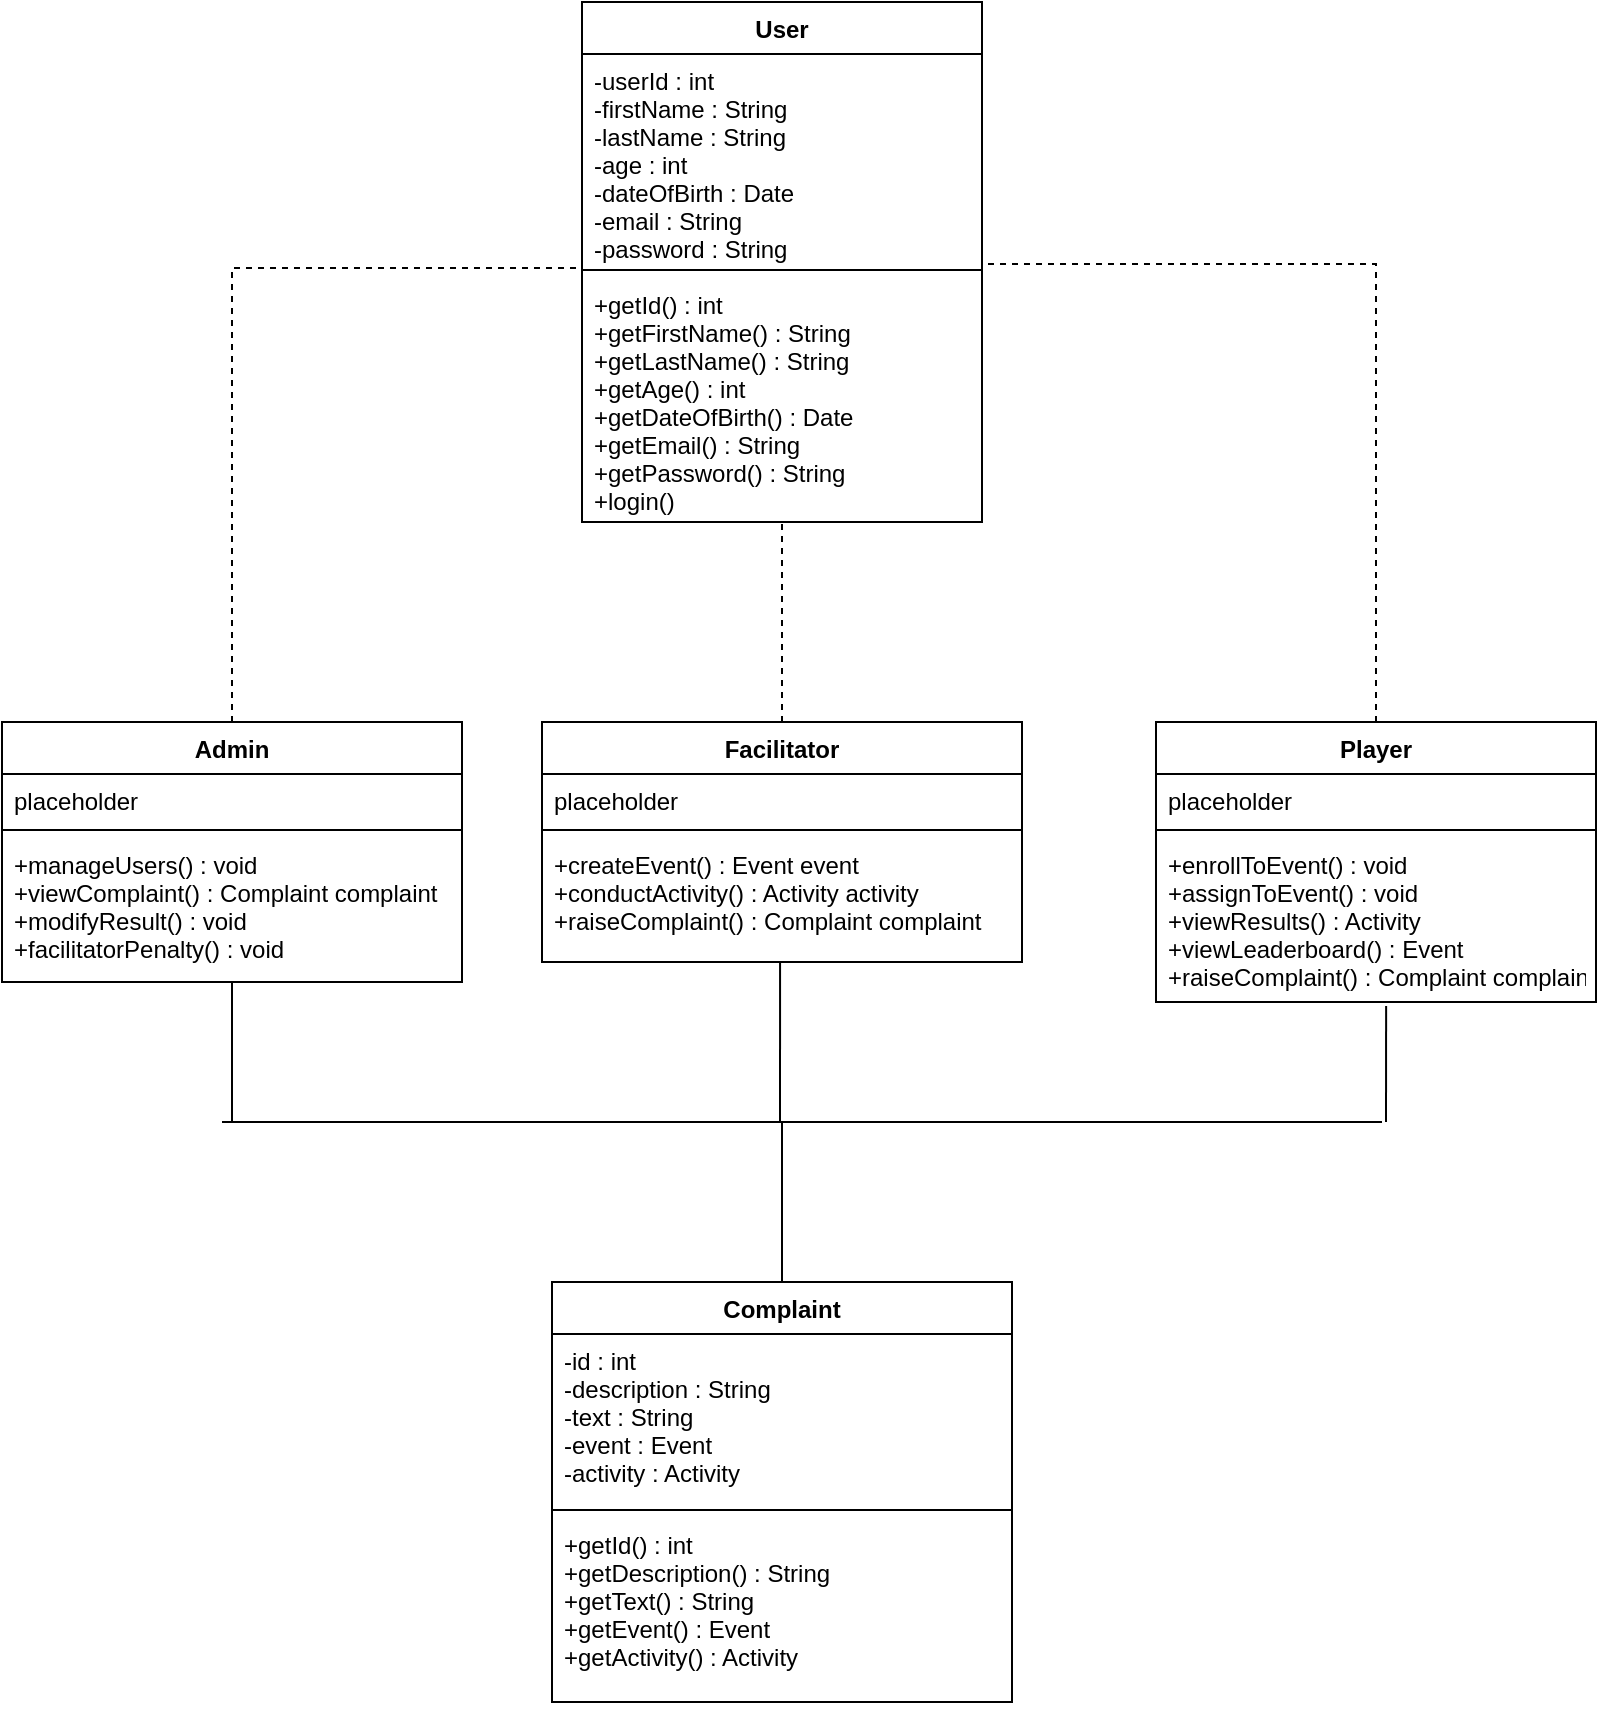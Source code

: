 <mxfile version="15.8.6" type="device"><diagram id="jP9I64eQ7YjozQJM0yK1" name="Page-1"><mxGraphModel dx="1422" dy="882" grid="1" gridSize="10" guides="1" tooltips="1" connect="1" arrows="1" fold="1" page="1" pageScale="1" pageWidth="827" pageHeight="1169" math="0" shadow="0"><root><mxCell id="0"/><mxCell id="1" parent="0"/><mxCell id="1lnAroFrO3C5pvODk25N-2" value="User" style="swimlane;fontStyle=1;align=center;verticalAlign=top;childLayout=stackLayout;horizontal=1;startSize=26;horizontalStack=0;resizeParent=1;resizeParentMax=0;resizeLast=0;collapsible=1;marginBottom=0;" vertex="1" parent="1"><mxGeometry x="320" y="80" width="200" height="260" as="geometry"><mxRectangle x="80" y="80" width="60" height="26" as="alternateBounds"/></mxGeometry></mxCell><mxCell id="1lnAroFrO3C5pvODk25N-3" value="-userId : int&#10;-firstName : String&#10;-lastName : String&#10;-age : int&#10;-dateOfBirth : Date&#10;-email : String&#10;-password : String" style="text;strokeColor=none;fillColor=none;align=left;verticalAlign=top;spacingLeft=4;spacingRight=4;overflow=hidden;rotatable=0;points=[[0,0.5],[1,0.5]];portConstraint=eastwest;" vertex="1" parent="1lnAroFrO3C5pvODk25N-2"><mxGeometry y="26" width="200" height="104" as="geometry"/></mxCell><mxCell id="1lnAroFrO3C5pvODk25N-4" value="" style="line;strokeWidth=1;fillColor=none;align=left;verticalAlign=middle;spacingTop=-1;spacingLeft=3;spacingRight=3;rotatable=0;labelPosition=right;points=[];portConstraint=eastwest;" vertex="1" parent="1lnAroFrO3C5pvODk25N-2"><mxGeometry y="130" width="200" height="8" as="geometry"/></mxCell><mxCell id="1lnAroFrO3C5pvODk25N-5" value="+getId() : int&#10;+getFirstName() : String&#10;+getLastName() : String&#10;+getAge() : int&#10;+getDateOfBirth() : Date&#10;+getEmail() : String&#10;+getPassword() : String&#10;+login()" style="text;strokeColor=none;fillColor=none;align=left;verticalAlign=top;spacingLeft=4;spacingRight=4;overflow=hidden;rotatable=0;points=[[0,0.5],[1,0.5]];portConstraint=eastwest;" vertex="1" parent="1lnAroFrO3C5pvODk25N-2"><mxGeometry y="138" width="200" height="122" as="geometry"/></mxCell><mxCell id="1lnAroFrO3C5pvODk25N-6" value="Admin" style="swimlane;fontStyle=1;align=center;verticalAlign=top;childLayout=stackLayout;horizontal=1;startSize=26;horizontalStack=0;resizeParent=1;resizeParentMax=0;resizeLast=0;collapsible=1;marginBottom=0;" vertex="1" parent="1"><mxGeometry x="30" y="440" width="230" height="130" as="geometry"><mxRectangle x="80" y="80" width="60" height="26" as="alternateBounds"/></mxGeometry></mxCell><mxCell id="1lnAroFrO3C5pvODk25N-7" value="placeholder" style="text;strokeColor=none;fillColor=none;align=left;verticalAlign=top;spacingLeft=4;spacingRight=4;overflow=hidden;rotatable=0;points=[[0,0.5],[1,0.5]];portConstraint=eastwest;" vertex="1" parent="1lnAroFrO3C5pvODk25N-6"><mxGeometry y="26" width="230" height="24" as="geometry"/></mxCell><mxCell id="1lnAroFrO3C5pvODk25N-8" value="" style="line;strokeWidth=1;fillColor=none;align=left;verticalAlign=middle;spacingTop=-1;spacingLeft=3;spacingRight=3;rotatable=0;labelPosition=right;points=[];portConstraint=eastwest;" vertex="1" parent="1lnAroFrO3C5pvODk25N-6"><mxGeometry y="50" width="230" height="8" as="geometry"/></mxCell><mxCell id="1lnAroFrO3C5pvODk25N-9" value="+manageUsers() : void&#10;+viewComplaint() : Complaint complaint&#10;+modifyResult() : void&#10;+facilitatorPenalty() : void" style="text;strokeColor=none;fillColor=none;align=left;verticalAlign=top;spacingLeft=4;spacingRight=4;overflow=hidden;rotatable=0;points=[[0,0.5],[1,0.5]];portConstraint=eastwest;" vertex="1" parent="1lnAroFrO3C5pvODk25N-6"><mxGeometry y="58" width="230" height="72" as="geometry"/></mxCell><mxCell id="1lnAroFrO3C5pvODk25N-12" value="Facilitator" style="swimlane;fontStyle=1;align=center;verticalAlign=top;childLayout=stackLayout;horizontal=1;startSize=26;horizontalStack=0;resizeParent=1;resizeParentMax=0;resizeLast=0;collapsible=1;marginBottom=0;" vertex="1" parent="1"><mxGeometry x="300" y="440" width="240" height="120" as="geometry"><mxRectangle x="80" y="80" width="60" height="26" as="alternateBounds"/></mxGeometry></mxCell><mxCell id="1lnAroFrO3C5pvODk25N-13" value="placeholder" style="text;strokeColor=none;fillColor=none;align=left;verticalAlign=top;spacingLeft=4;spacingRight=4;overflow=hidden;rotatable=0;points=[[0,0.5],[1,0.5]];portConstraint=eastwest;" vertex="1" parent="1lnAroFrO3C5pvODk25N-12"><mxGeometry y="26" width="240" height="24" as="geometry"/></mxCell><mxCell id="1lnAroFrO3C5pvODk25N-14" value="" style="line;strokeWidth=1;fillColor=none;align=left;verticalAlign=middle;spacingTop=-1;spacingLeft=3;spacingRight=3;rotatable=0;labelPosition=right;points=[];portConstraint=eastwest;" vertex="1" parent="1lnAroFrO3C5pvODk25N-12"><mxGeometry y="50" width="240" height="8" as="geometry"/></mxCell><mxCell id="1lnAroFrO3C5pvODk25N-15" value="+createEvent() : Event event&#10;+conductActivity() : Activity activity&#10;+raiseComplaint() : Complaint complaint" style="text;strokeColor=none;fillColor=none;align=left;verticalAlign=top;spacingLeft=4;spacingRight=4;overflow=hidden;rotatable=0;points=[[0,0.5],[1,0.5]];portConstraint=eastwest;" vertex="1" parent="1lnAroFrO3C5pvODk25N-12"><mxGeometry y="58" width="240" height="62" as="geometry"/></mxCell><mxCell id="1lnAroFrO3C5pvODk25N-19" value="Player" style="swimlane;fontStyle=1;align=center;verticalAlign=top;childLayout=stackLayout;horizontal=1;startSize=26;horizontalStack=0;resizeParent=1;resizeParentMax=0;resizeLast=0;collapsible=1;marginBottom=0;" vertex="1" parent="1"><mxGeometry x="607" y="440" width="220" height="140" as="geometry"><mxRectangle x="80" y="80" width="60" height="26" as="alternateBounds"/></mxGeometry></mxCell><mxCell id="1lnAroFrO3C5pvODk25N-20" value="placeholder" style="text;strokeColor=none;fillColor=none;align=left;verticalAlign=top;spacingLeft=4;spacingRight=4;overflow=hidden;rotatable=0;points=[[0,0.5],[1,0.5]];portConstraint=eastwest;" vertex="1" parent="1lnAroFrO3C5pvODk25N-19"><mxGeometry y="26" width="220" height="24" as="geometry"/></mxCell><mxCell id="1lnAroFrO3C5pvODk25N-21" value="" style="line;strokeWidth=1;fillColor=none;align=left;verticalAlign=middle;spacingTop=-1;spacingLeft=3;spacingRight=3;rotatable=0;labelPosition=right;points=[];portConstraint=eastwest;" vertex="1" parent="1lnAroFrO3C5pvODk25N-19"><mxGeometry y="50" width="220" height="8" as="geometry"/></mxCell><mxCell id="1lnAroFrO3C5pvODk25N-22" value="+enrollToEvent() : void&#10;+assignToEvent() : void&#10;+viewResults() : Activity&#10;+viewLeaderboard() : Event&#10;+raiseComplaint() : Complaint complaint" style="text;strokeColor=none;fillColor=none;align=left;verticalAlign=top;spacingLeft=4;spacingRight=4;overflow=hidden;rotatable=0;points=[[0,0.5],[1,0.5]];portConstraint=eastwest;" vertex="1" parent="1lnAroFrO3C5pvODk25N-19"><mxGeometry y="58" width="220" height="82" as="geometry"/></mxCell><mxCell id="1lnAroFrO3C5pvODk25N-24" value="" style="endArrow=none;dashed=1;html=1;rounded=0;entryX=1.01;entryY=1.01;entryDx=0;entryDy=0;entryPerimeter=0;exitX=0.5;exitY=0;exitDx=0;exitDy=0;" edge="1" parent="1" source="1lnAroFrO3C5pvODk25N-19" target="1lnAroFrO3C5pvODk25N-3"><mxGeometry width="50" height="50" relative="1" as="geometry"><mxPoint x="720" y="400" as="sourcePoint"/><mxPoint x="900" y="210" as="targetPoint"/><Array as="points"><mxPoint x="717" y="211"/></Array></mxGeometry></mxCell><mxCell id="1lnAroFrO3C5pvODk25N-25" value="" style="endArrow=none;dashed=1;html=1;rounded=0;entryX=-0.015;entryY=1.029;entryDx=0;entryDy=0;entryPerimeter=0;exitX=0.5;exitY=0;exitDx=0;exitDy=0;" edge="1" parent="1" source="1lnAroFrO3C5pvODk25N-6" target="1lnAroFrO3C5pvODk25N-3"><mxGeometry width="50" height="50" relative="1" as="geometry"><mxPoint x="170" y="300" as="sourcePoint"/><mxPoint x="440" y="450" as="targetPoint"/><Array as="points"><mxPoint x="145" y="213"/></Array></mxGeometry></mxCell><mxCell id="1lnAroFrO3C5pvODk25N-26" value="" style="endArrow=none;dashed=1;html=1;rounded=0;exitX=0.5;exitY=0;exitDx=0;exitDy=0;entryX=0.5;entryY=1;entryDx=0;entryDy=0;entryPerimeter=0;" edge="1" parent="1" source="1lnAroFrO3C5pvODk25N-12" target="1lnAroFrO3C5pvODk25N-5"><mxGeometry width="50" height="50" relative="1" as="geometry"><mxPoint x="390" y="500" as="sourcePoint"/><mxPoint x="420" y="360" as="targetPoint"/></mxGeometry></mxCell><mxCell id="1lnAroFrO3C5pvODk25N-27" value="Complaint" style="swimlane;fontStyle=1;align=center;verticalAlign=top;childLayout=stackLayout;horizontal=1;startSize=26;horizontalStack=0;resizeParent=1;resizeParentMax=0;resizeLast=0;collapsible=1;marginBottom=0;" vertex="1" parent="1"><mxGeometry x="305" y="720" width="230" height="210" as="geometry"><mxRectangle x="80" y="80" width="60" height="26" as="alternateBounds"/></mxGeometry></mxCell><mxCell id="1lnAroFrO3C5pvODk25N-28" value="-id : int&#10;-description : String&#10;-text : String&#10;-event : Event&#10;-activity : Activity" style="text;strokeColor=none;fillColor=none;align=left;verticalAlign=top;spacingLeft=4;spacingRight=4;overflow=hidden;rotatable=0;points=[[0,0.5],[1,0.5]];portConstraint=eastwest;" vertex="1" parent="1lnAroFrO3C5pvODk25N-27"><mxGeometry y="26" width="230" height="84" as="geometry"/></mxCell><mxCell id="1lnAroFrO3C5pvODk25N-29" value="" style="line;strokeWidth=1;fillColor=none;align=left;verticalAlign=middle;spacingTop=-1;spacingLeft=3;spacingRight=3;rotatable=0;labelPosition=right;points=[];portConstraint=eastwest;" vertex="1" parent="1lnAroFrO3C5pvODk25N-27"><mxGeometry y="110" width="230" height="8" as="geometry"/></mxCell><mxCell id="1lnAroFrO3C5pvODk25N-30" value="+getId() : int&#10;+getDescription() : String&#10;+getText() : String&#10;+getEvent() : Event&#10;+getActivity() : Activity" style="text;strokeColor=none;fillColor=none;align=left;verticalAlign=top;spacingLeft=4;spacingRight=4;overflow=hidden;rotatable=0;points=[[0,0.5],[1,0.5]];portConstraint=eastwest;" vertex="1" parent="1lnAroFrO3C5pvODk25N-27"><mxGeometry y="118" width="230" height="92" as="geometry"/></mxCell><mxCell id="1lnAroFrO3C5pvODk25N-31" value="" style="endArrow=none;html=1;rounded=0;entryX=0.5;entryY=0;entryDx=0;entryDy=0;" edge="1" parent="1" target="1lnAroFrO3C5pvODk25N-27"><mxGeometry width="50" height="50" relative="1" as="geometry"><mxPoint x="420" y="640" as="sourcePoint"/><mxPoint x="440" y="450" as="targetPoint"/></mxGeometry></mxCell><mxCell id="1lnAroFrO3C5pvODk25N-32" value="" style="endArrow=none;html=1;rounded=0;" edge="1" parent="1"><mxGeometry width="50" height="50" relative="1" as="geometry"><mxPoint x="140" y="640" as="sourcePoint"/><mxPoint x="720" y="640" as="targetPoint"/></mxGeometry></mxCell><mxCell id="1lnAroFrO3C5pvODk25N-33" value="" style="endArrow=none;html=1;rounded=0;exitX=0.523;exitY=1.024;exitDx=0;exitDy=0;exitPerimeter=0;" edge="1" parent="1" source="1lnAroFrO3C5pvODk25N-22"><mxGeometry width="50" height="50" relative="1" as="geometry"><mxPoint x="750" y="610" as="sourcePoint"/><mxPoint x="722" y="640" as="targetPoint"/></mxGeometry></mxCell><mxCell id="1lnAroFrO3C5pvODk25N-42" value="" style="endArrow=none;html=1;rounded=0;exitX=0.5;exitY=1;exitDx=0;exitDy=0;exitPerimeter=0;" edge="1" parent="1" source="1lnAroFrO3C5pvODk25N-9"><mxGeometry width="50" height="50" relative="1" as="geometry"><mxPoint x="732.06" y="591.968" as="sourcePoint"/><mxPoint x="145" y="640" as="targetPoint"/></mxGeometry></mxCell><mxCell id="1lnAroFrO3C5pvODk25N-43" value="" style="endArrow=none;html=1;rounded=0;exitX=0.496;exitY=1;exitDx=0;exitDy=0;exitPerimeter=0;" edge="1" parent="1" source="1lnAroFrO3C5pvODk25N-15"><mxGeometry width="50" height="50" relative="1" as="geometry"><mxPoint x="445" y="650" as="sourcePoint"/><mxPoint x="419" y="640" as="targetPoint"/></mxGeometry></mxCell></root></mxGraphModel></diagram></mxfile>